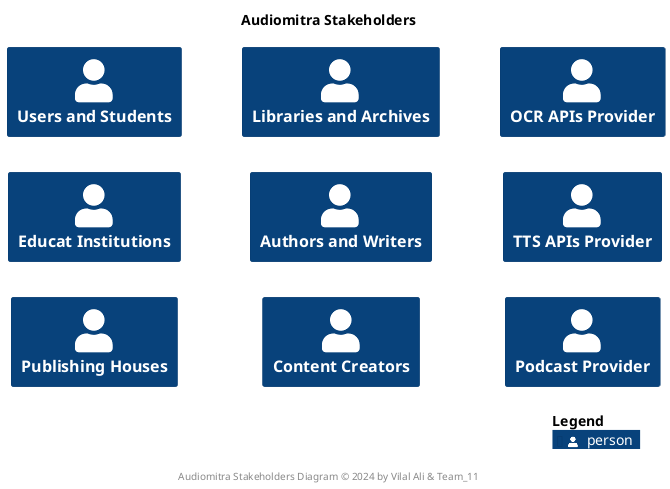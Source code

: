 @startuml Stakeholders
set separator none
title Audiomitra Stakeholders 

'top to bottom direction
left to right direction

!include <C4/C4>
!include <C4/C4_Context>

Person(UsersStudents, "Users and Students", $descr="", $tags="", $link="")
Person(EducationalInstitutions, "Educat Institutions", $descr="", $tags="", $link="")
Person(PublishingHouses, "Publishing Houses", $descr="", $tags="", $link="")

Person(LibrariesArchives, "Libraries and Archives", $descr="", $tags="", $link="")
Person(AuthorsWriters, "Authors and Writers", $descr="", $tags="", $link="")
Person(ContentCreators, "Content Creators", $descr="", $tags="", $link="")

Person(OCRAPIs, "OCR APIs Provider", $descr="", $tags="", $link="")
Person(TTSAPIs, "TTS APIs Provider", $descr="", $tags="", $link="")
Person(Podcast, "Podcast Provider", $descr="", $tags="", $link="")

footer "Audiomitra Stakeholders Diagram © 2024 by Vilal Ali & Team_11"

SHOW_LEGEND(true)
@enduml

